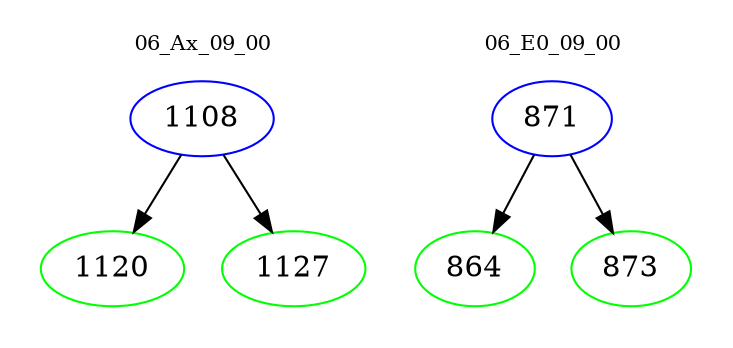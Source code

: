 digraph{
subgraph cluster_0 {
color = white
label = "06_Ax_09_00";
fontsize=10;
T0_1108 [label="1108", color="blue"]
T0_1108 -> T0_1120 [color="black"]
T0_1120 [label="1120", color="green"]
T0_1108 -> T0_1127 [color="black"]
T0_1127 [label="1127", color="green"]
}
subgraph cluster_1 {
color = white
label = "06_E0_09_00";
fontsize=10;
T1_871 [label="871", color="blue"]
T1_871 -> T1_864 [color="black"]
T1_864 [label="864", color="green"]
T1_871 -> T1_873 [color="black"]
T1_873 [label="873", color="green"]
}
}
